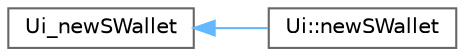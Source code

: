 digraph "Graphical Class Hierarchy"
{
 // LATEX_PDF_SIZE
  bgcolor="transparent";
  edge [fontname=Helvetica,fontsize=10,labelfontname=Helvetica,labelfontsize=10];
  node [fontname=Helvetica,fontsize=10,shape=box,height=0.2,width=0.4];
  rankdir="LR";
  Node0 [id="Node000000",label="Ui_newSWallet",height=0.2,width=0.4,color="grey40", fillcolor="white", style="filled",URL="$classUi__newSWallet.html",tooltip=" "];
  Node0 -> Node1 [id="edge7_Node000000_Node000001",dir="back",color="steelblue1",style="solid",tooltip=" "];
  Node1 [id="Node000001",label="Ui::newSWallet",height=0.2,width=0.4,color="grey40", fillcolor="white", style="filled",URL="$classUi_1_1newSWallet.html",tooltip=" "];
}
